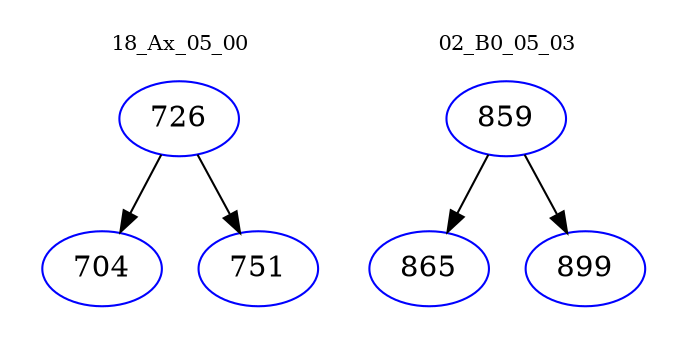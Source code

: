 digraph{
subgraph cluster_0 {
color = white
label = "18_Ax_05_00";
fontsize=10;
T0_726 [label="726", color="blue"]
T0_726 -> T0_704 [color="black"]
T0_704 [label="704", color="blue"]
T0_726 -> T0_751 [color="black"]
T0_751 [label="751", color="blue"]
}
subgraph cluster_1 {
color = white
label = "02_B0_05_03";
fontsize=10;
T1_859 [label="859", color="blue"]
T1_859 -> T1_865 [color="black"]
T1_865 [label="865", color="blue"]
T1_859 -> T1_899 [color="black"]
T1_899 [label="899", color="blue"]
}
}

